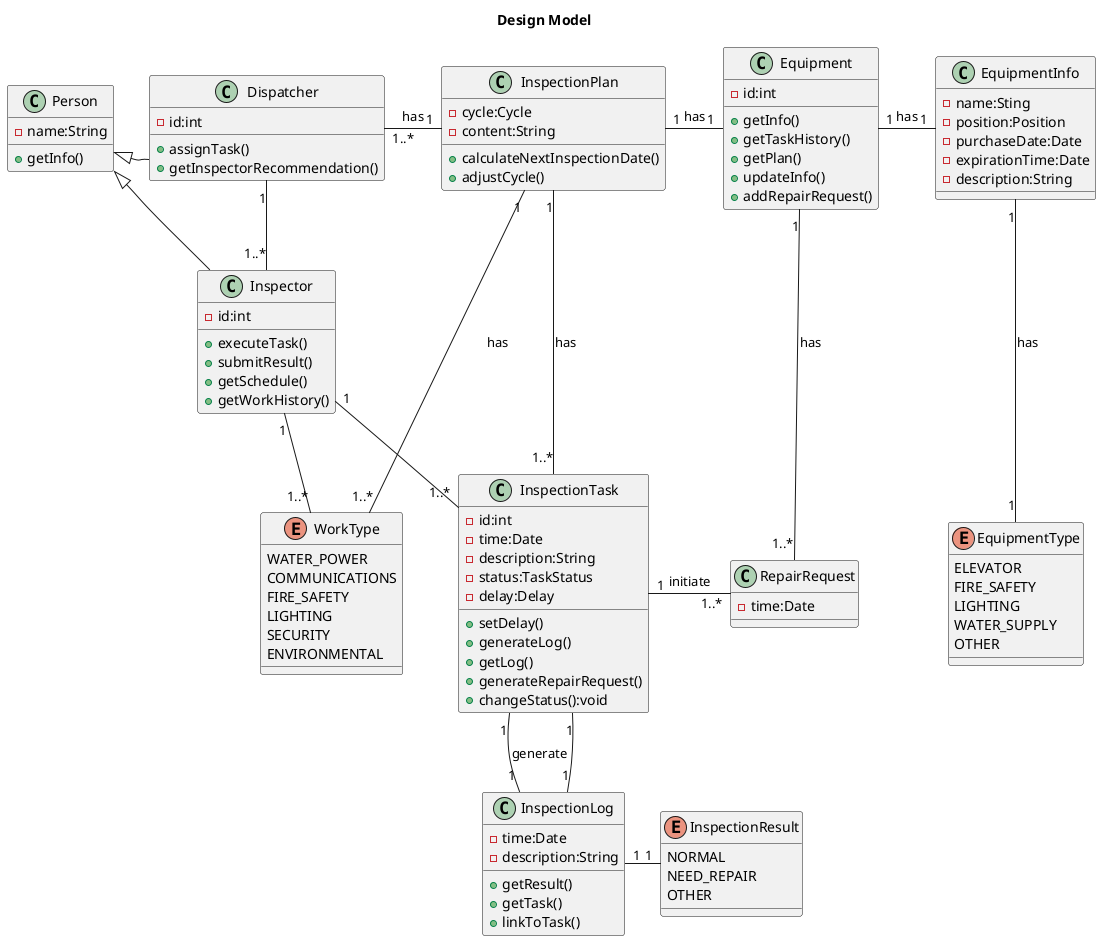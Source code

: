 @startuml !

title Design Model




class Equipment{
    - id:int
    + getInfo()
    + getTaskHistory()
    + getPlan()
    + updateInfo()
    + addRepairRequest()
}

class EquipmentInfo{
    - name:Sting
    - position:Position
    - purchaseDate:Date
    - expirationTime:Date
    - description:String
}

Equipment "1" -right-- "1"  EquipmentInfo: has

EquipmentInfo "1" -down-- "1"  EquipmentType: has

Equipment "1" -left-- "1"  InspectionPlan: has
Equipment "1" -down-- "1..*"  RepairRequest: has






enum EquipmentType{
    ELEVATOR
    FIRE_SAFETY
    LIGHTING
    WATER_SUPPLY
    OTHER
}

class InspectionPlan{
    - cycle:Cycle
    - content:String
    + calculateNextInspectionDate()
    + adjustCycle()
}



InspectionPlan "1" -- "1..*"  WorkType: has

InspectionPlan "1" -left-- "1..*"  Dispatcher: has
InspectionPlan "1" -down-- "1..*"  InspectionTask: has
InspectionTask "1" -- "1"  InspectionLog: generate

InspectionTask "1" -right-- "1..*" RepairRequest : initiate




InspectionTask "1" -- "1" InspectionLog



class InspectionTask{
    - id:int
    - time:Date
    - description:String
    - status:TaskStatus
    - delay:Delay
    + setDelay()
    + generateLog()
    + getLog()
    + generateRepairRequest()
    + changeStatus():void
}

class InspectionLog{
    - time:Date
    - description:String
    + getResult()
    + getTask()
    + linkToTask()
}

class RepairRequest{
    - time:Date
}

enum InspectionResult{
    NORMAL
    NEED_REPAIR
    OTHER
}

InspectionLog "1"-right--"1" InspectionResult

enum WorkType{
    WATER_POWER
    COMMUNICATIONS
    FIRE_SAFETY
    LIGHTING
    SECURITY
    ENVIRONMENTAL
}

class Person{
    - name:String
    + getInfo()
}

class Dispatcher{
    - id:int
    + assignTask()
    + getInspectorRecommendation()
}

Dispatcher "1" -- "1..*" Inspector

class Inspector{
    - id:int
    + executeTask()
    + submitResult()
    + getSchedule()
    + getWorkHistory()
}

'Inspector "1" -- "1..*" WorkType'

Inspector "1"-right-- "1..*" InspectionTask



Inspector "1"-- "1..*" WorkType

Person <|-- Dispatcher
Inspector -left[hidden] Person
Person <|-- Inspector
Dispatcher -down[hidden] Person

@enduml